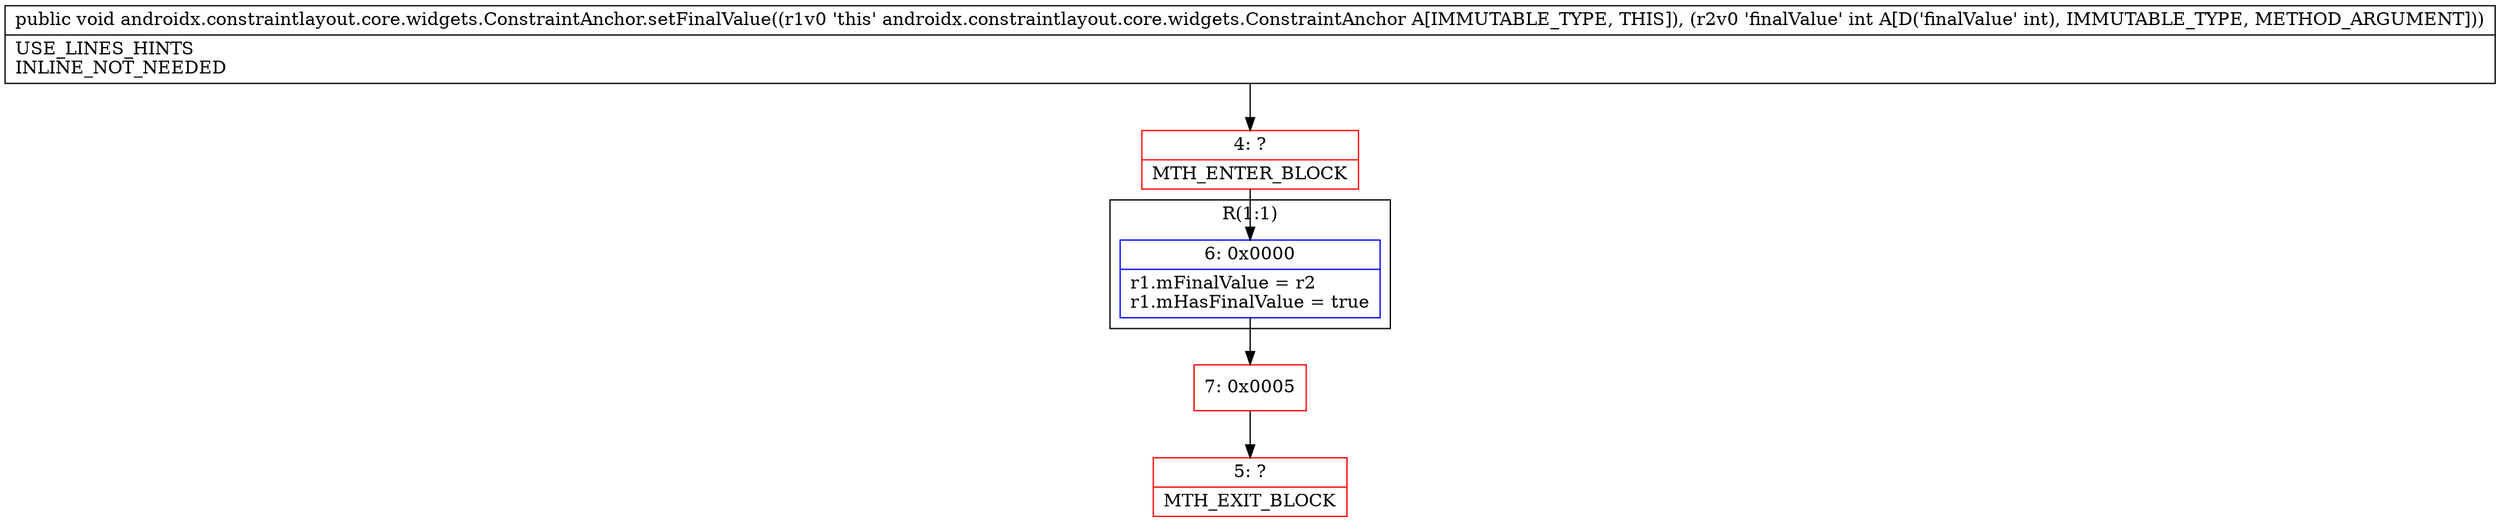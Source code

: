 digraph "CFG forandroidx.constraintlayout.core.widgets.ConstraintAnchor.setFinalValue(I)V" {
subgraph cluster_Region_533845709 {
label = "R(1:1)";
node [shape=record,color=blue];
Node_6 [shape=record,label="{6\:\ 0x0000|r1.mFinalValue = r2\lr1.mHasFinalValue = true\l}"];
}
Node_4 [shape=record,color=red,label="{4\:\ ?|MTH_ENTER_BLOCK\l}"];
Node_7 [shape=record,color=red,label="{7\:\ 0x0005}"];
Node_5 [shape=record,color=red,label="{5\:\ ?|MTH_EXIT_BLOCK\l}"];
MethodNode[shape=record,label="{public void androidx.constraintlayout.core.widgets.ConstraintAnchor.setFinalValue((r1v0 'this' androidx.constraintlayout.core.widgets.ConstraintAnchor A[IMMUTABLE_TYPE, THIS]), (r2v0 'finalValue' int A[D('finalValue' int), IMMUTABLE_TYPE, METHOD_ARGUMENT]))  | USE_LINES_HINTS\lINLINE_NOT_NEEDED\l}"];
MethodNode -> Node_4;Node_6 -> Node_7;
Node_4 -> Node_6;
Node_7 -> Node_5;
}

